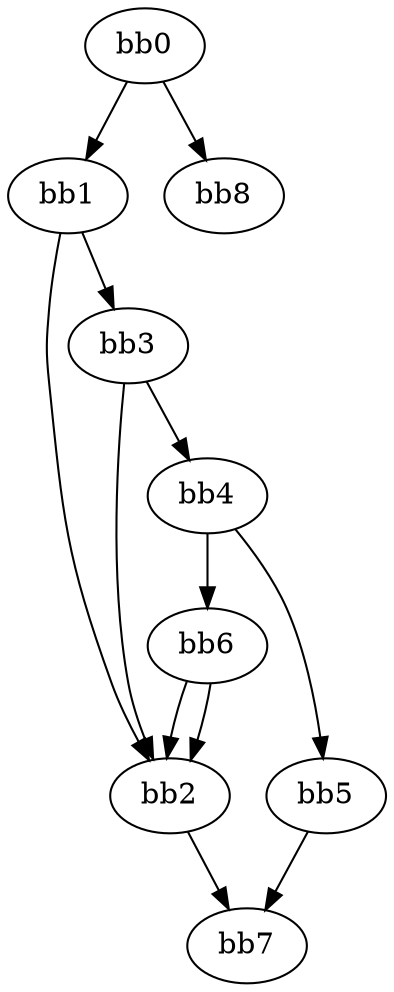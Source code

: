 digraph {
    0 [ label = "bb0\l" ]
    1 [ label = "bb1\l" ]
    2 [ label = "bb2\l" ]
    3 [ label = "bb3\l" ]
    4 [ label = "bb4\l" ]
    5 [ label = "bb5\l" ]
    6 [ label = "bb6\l" ]
    7 [ label = "bb7\l" ]
    8 [ label = "bb8\l" ]
    0 -> 1 [ ]
    0 -> 8 [ ]
    1 -> 2 [ ]
    1 -> 3 [ ]
    2 -> 7 [ ]
    3 -> 2 [ ]
    3 -> 4 [ ]
    4 -> 5 [ ]
    4 -> 6 [ ]
    5 -> 7 [ ]
    6 -> 2 [ ]
    6 -> 2 [ ]
}

